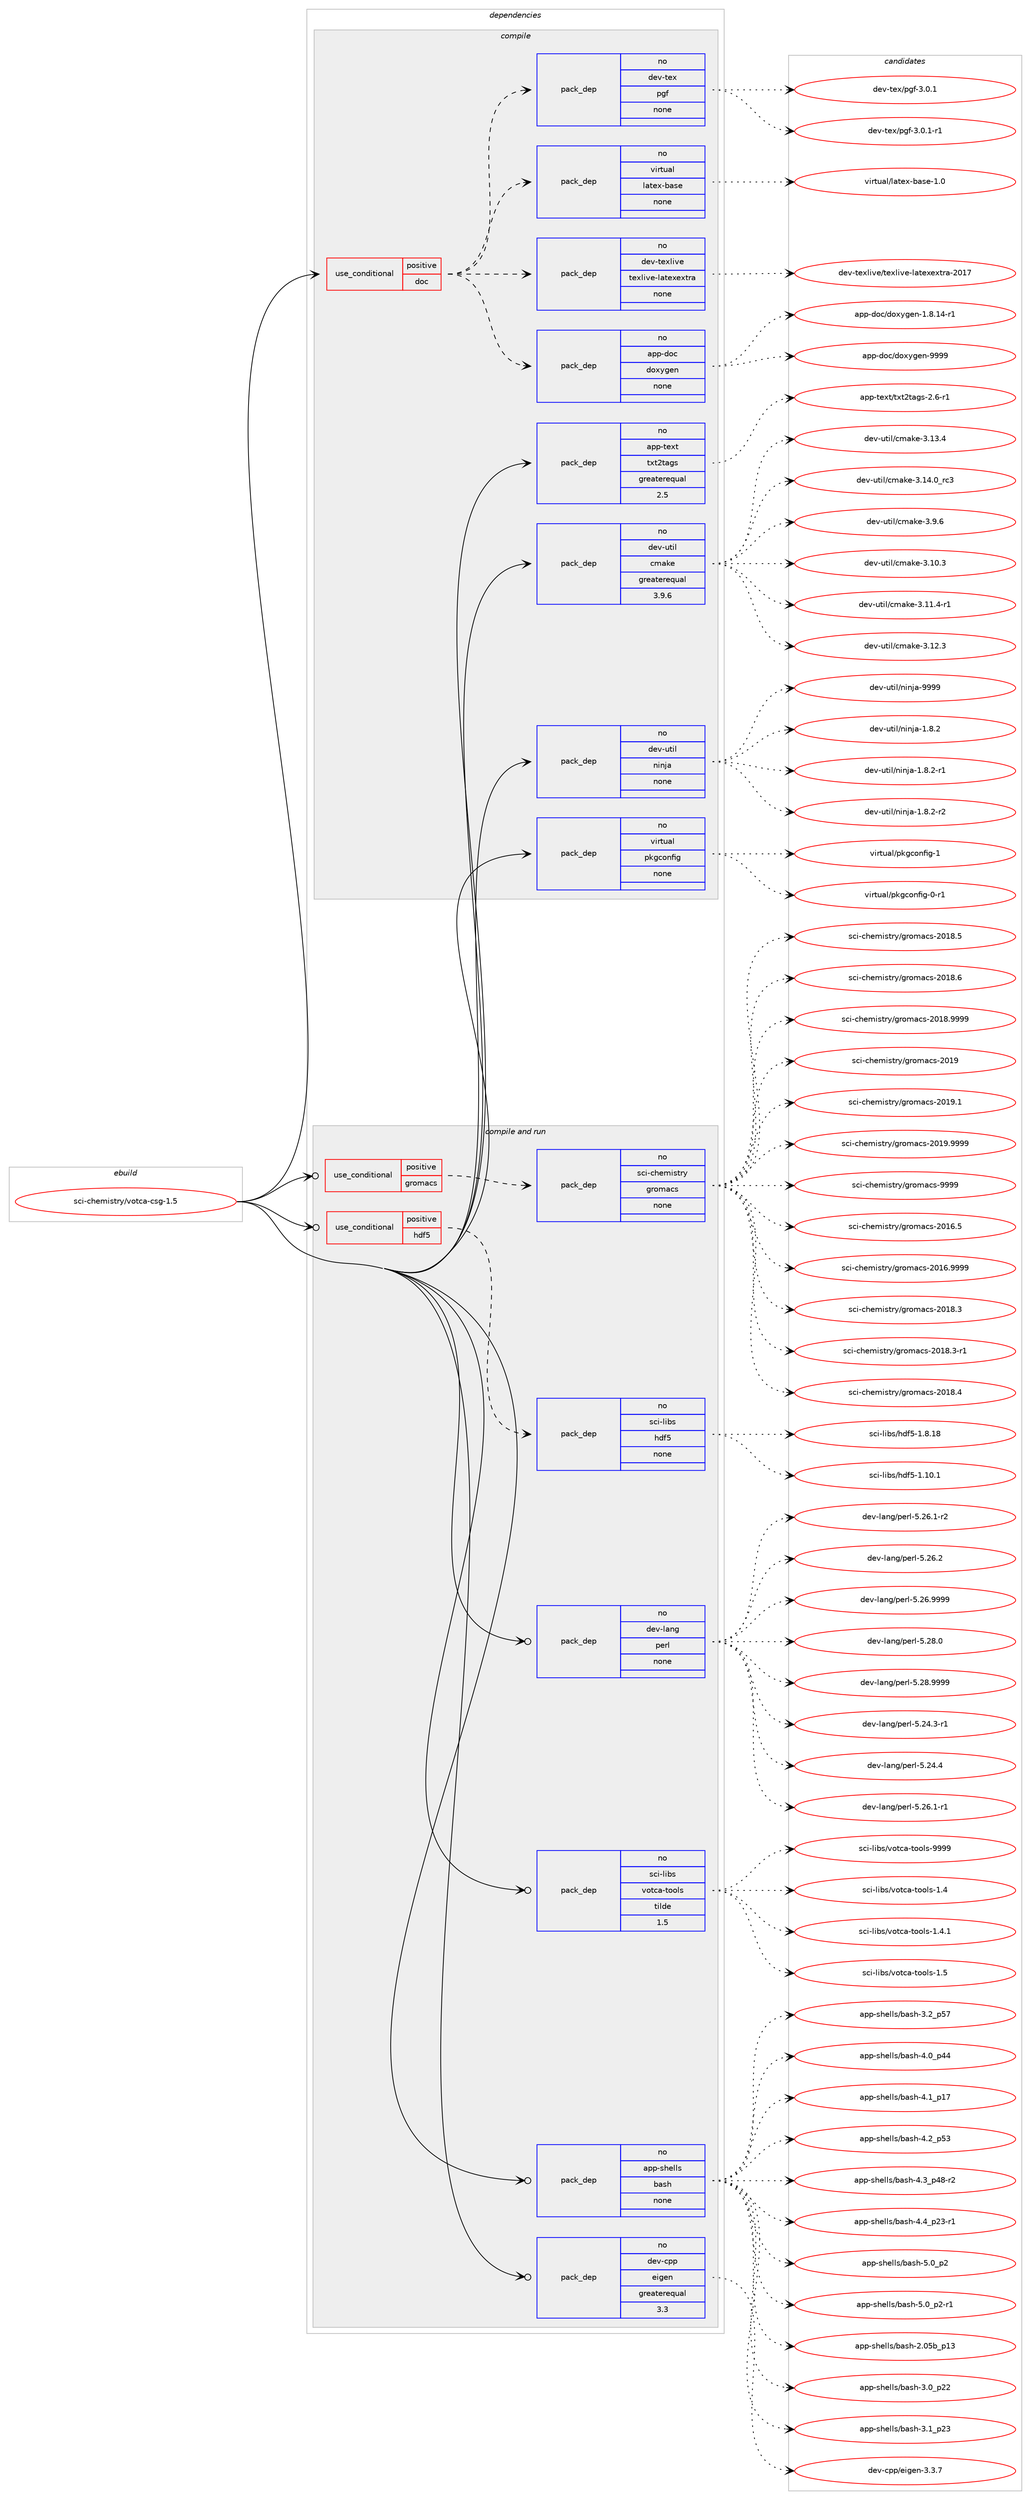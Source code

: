 digraph prolog {

# *************
# Graph options
# *************

newrank=true;
concentrate=true;
compound=true;
graph [rankdir=LR,fontname=Helvetica,fontsize=10,ranksep=1.5];#, ranksep=2.5, nodesep=0.2];
edge  [arrowhead=vee];
node  [fontname=Helvetica,fontsize=10];

# **********
# The ebuild
# **********

subgraph cluster_leftcol {
color=gray;
rank=same;
label=<<i>ebuild</i>>;
id [label="sci-chemistry/votca-csg-1.5", color=red, width=4, href="../sci-chemistry/votca-csg-1.5.svg"];
}

# ****************
# The dependencies
# ****************

subgraph cluster_midcol {
color=gray;
label=<<i>dependencies</i>>;
subgraph cluster_compile {
fillcolor="#eeeeee";
style=filled;
label=<<i>compile</i>>;
subgraph cond452540 {
dependency1688916 [label=<<TABLE BORDER="0" CELLBORDER="1" CELLSPACING="0" CELLPADDING="4"><TR><TD ROWSPAN="3" CELLPADDING="10">use_conditional</TD></TR><TR><TD>positive</TD></TR><TR><TD>doc</TD></TR></TABLE>>, shape=none, color=red];
subgraph pack1208717 {
dependency1688917 [label=<<TABLE BORDER="0" CELLBORDER="1" CELLSPACING="0" CELLPADDING="4" WIDTH="220"><TR><TD ROWSPAN="6" CELLPADDING="30">pack_dep</TD></TR><TR><TD WIDTH="110">no</TD></TR><TR><TD>app-doc</TD></TR><TR><TD>doxygen</TD></TR><TR><TD>none</TD></TR><TR><TD></TD></TR></TABLE>>, shape=none, color=blue];
}
dependency1688916:e -> dependency1688917:w [weight=20,style="dashed",arrowhead="vee"];
subgraph pack1208718 {
dependency1688918 [label=<<TABLE BORDER="0" CELLBORDER="1" CELLSPACING="0" CELLPADDING="4" WIDTH="220"><TR><TD ROWSPAN="6" CELLPADDING="30">pack_dep</TD></TR><TR><TD WIDTH="110">no</TD></TR><TR><TD>dev-texlive</TD></TR><TR><TD>texlive-latexextra</TD></TR><TR><TD>none</TD></TR><TR><TD></TD></TR></TABLE>>, shape=none, color=blue];
}
dependency1688916:e -> dependency1688918:w [weight=20,style="dashed",arrowhead="vee"];
subgraph pack1208719 {
dependency1688919 [label=<<TABLE BORDER="0" CELLBORDER="1" CELLSPACING="0" CELLPADDING="4" WIDTH="220"><TR><TD ROWSPAN="6" CELLPADDING="30">pack_dep</TD></TR><TR><TD WIDTH="110">no</TD></TR><TR><TD>virtual</TD></TR><TR><TD>latex-base</TD></TR><TR><TD>none</TD></TR><TR><TD></TD></TR></TABLE>>, shape=none, color=blue];
}
dependency1688916:e -> dependency1688919:w [weight=20,style="dashed",arrowhead="vee"];
subgraph pack1208720 {
dependency1688920 [label=<<TABLE BORDER="0" CELLBORDER="1" CELLSPACING="0" CELLPADDING="4" WIDTH="220"><TR><TD ROWSPAN="6" CELLPADDING="30">pack_dep</TD></TR><TR><TD WIDTH="110">no</TD></TR><TR><TD>dev-tex</TD></TR><TR><TD>pgf</TD></TR><TR><TD>none</TD></TR><TR><TD></TD></TR></TABLE>>, shape=none, color=blue];
}
dependency1688916:e -> dependency1688920:w [weight=20,style="dashed",arrowhead="vee"];
}
id:e -> dependency1688916:w [weight=20,style="solid",arrowhead="vee"];
subgraph pack1208721 {
dependency1688921 [label=<<TABLE BORDER="0" CELLBORDER="1" CELLSPACING="0" CELLPADDING="4" WIDTH="220"><TR><TD ROWSPAN="6" CELLPADDING="30">pack_dep</TD></TR><TR><TD WIDTH="110">no</TD></TR><TR><TD>app-text</TD></TR><TR><TD>txt2tags</TD></TR><TR><TD>greaterequal</TD></TR><TR><TD>2.5</TD></TR></TABLE>>, shape=none, color=blue];
}
id:e -> dependency1688921:w [weight=20,style="solid",arrowhead="vee"];
subgraph pack1208722 {
dependency1688922 [label=<<TABLE BORDER="0" CELLBORDER="1" CELLSPACING="0" CELLPADDING="4" WIDTH="220"><TR><TD ROWSPAN="6" CELLPADDING="30">pack_dep</TD></TR><TR><TD WIDTH="110">no</TD></TR><TR><TD>dev-util</TD></TR><TR><TD>cmake</TD></TR><TR><TD>greaterequal</TD></TR><TR><TD>3.9.6</TD></TR></TABLE>>, shape=none, color=blue];
}
id:e -> dependency1688922:w [weight=20,style="solid",arrowhead="vee"];
subgraph pack1208723 {
dependency1688923 [label=<<TABLE BORDER="0" CELLBORDER="1" CELLSPACING="0" CELLPADDING="4" WIDTH="220"><TR><TD ROWSPAN="6" CELLPADDING="30">pack_dep</TD></TR><TR><TD WIDTH="110">no</TD></TR><TR><TD>dev-util</TD></TR><TR><TD>ninja</TD></TR><TR><TD>none</TD></TR><TR><TD></TD></TR></TABLE>>, shape=none, color=blue];
}
id:e -> dependency1688923:w [weight=20,style="solid",arrowhead="vee"];
subgraph pack1208724 {
dependency1688924 [label=<<TABLE BORDER="0" CELLBORDER="1" CELLSPACING="0" CELLPADDING="4" WIDTH="220"><TR><TD ROWSPAN="6" CELLPADDING="30">pack_dep</TD></TR><TR><TD WIDTH="110">no</TD></TR><TR><TD>virtual</TD></TR><TR><TD>pkgconfig</TD></TR><TR><TD>none</TD></TR><TR><TD></TD></TR></TABLE>>, shape=none, color=blue];
}
id:e -> dependency1688924:w [weight=20,style="solid",arrowhead="vee"];
}
subgraph cluster_compileandrun {
fillcolor="#eeeeee";
style=filled;
label=<<i>compile and run</i>>;
subgraph cond452541 {
dependency1688925 [label=<<TABLE BORDER="0" CELLBORDER="1" CELLSPACING="0" CELLPADDING="4"><TR><TD ROWSPAN="3" CELLPADDING="10">use_conditional</TD></TR><TR><TD>positive</TD></TR><TR><TD>gromacs</TD></TR></TABLE>>, shape=none, color=red];
subgraph pack1208725 {
dependency1688926 [label=<<TABLE BORDER="0" CELLBORDER="1" CELLSPACING="0" CELLPADDING="4" WIDTH="220"><TR><TD ROWSPAN="6" CELLPADDING="30">pack_dep</TD></TR><TR><TD WIDTH="110">no</TD></TR><TR><TD>sci-chemistry</TD></TR><TR><TD>gromacs</TD></TR><TR><TD>none</TD></TR><TR><TD></TD></TR></TABLE>>, shape=none, color=blue];
}
dependency1688925:e -> dependency1688926:w [weight=20,style="dashed",arrowhead="vee"];
}
id:e -> dependency1688925:w [weight=20,style="solid",arrowhead="odotvee"];
subgraph cond452542 {
dependency1688927 [label=<<TABLE BORDER="0" CELLBORDER="1" CELLSPACING="0" CELLPADDING="4"><TR><TD ROWSPAN="3" CELLPADDING="10">use_conditional</TD></TR><TR><TD>positive</TD></TR><TR><TD>hdf5</TD></TR></TABLE>>, shape=none, color=red];
subgraph pack1208726 {
dependency1688928 [label=<<TABLE BORDER="0" CELLBORDER="1" CELLSPACING="0" CELLPADDING="4" WIDTH="220"><TR><TD ROWSPAN="6" CELLPADDING="30">pack_dep</TD></TR><TR><TD WIDTH="110">no</TD></TR><TR><TD>sci-libs</TD></TR><TR><TD>hdf5</TD></TR><TR><TD>none</TD></TR><TR><TD></TD></TR></TABLE>>, shape=none, color=blue];
}
dependency1688927:e -> dependency1688928:w [weight=20,style="dashed",arrowhead="vee"];
}
id:e -> dependency1688927:w [weight=20,style="solid",arrowhead="odotvee"];
subgraph pack1208727 {
dependency1688929 [label=<<TABLE BORDER="0" CELLBORDER="1" CELLSPACING="0" CELLPADDING="4" WIDTH="220"><TR><TD ROWSPAN="6" CELLPADDING="30">pack_dep</TD></TR><TR><TD WIDTH="110">no</TD></TR><TR><TD>app-shells</TD></TR><TR><TD>bash</TD></TR><TR><TD>none</TD></TR><TR><TD></TD></TR></TABLE>>, shape=none, color=blue];
}
id:e -> dependency1688929:w [weight=20,style="solid",arrowhead="odotvee"];
subgraph pack1208728 {
dependency1688930 [label=<<TABLE BORDER="0" CELLBORDER="1" CELLSPACING="0" CELLPADDING="4" WIDTH="220"><TR><TD ROWSPAN="6" CELLPADDING="30">pack_dep</TD></TR><TR><TD WIDTH="110">no</TD></TR><TR><TD>dev-cpp</TD></TR><TR><TD>eigen</TD></TR><TR><TD>greaterequal</TD></TR><TR><TD>3.3</TD></TR></TABLE>>, shape=none, color=blue];
}
id:e -> dependency1688930:w [weight=20,style="solid",arrowhead="odotvee"];
subgraph pack1208729 {
dependency1688931 [label=<<TABLE BORDER="0" CELLBORDER="1" CELLSPACING="0" CELLPADDING="4" WIDTH="220"><TR><TD ROWSPAN="6" CELLPADDING="30">pack_dep</TD></TR><TR><TD WIDTH="110">no</TD></TR><TR><TD>dev-lang</TD></TR><TR><TD>perl</TD></TR><TR><TD>none</TD></TR><TR><TD></TD></TR></TABLE>>, shape=none, color=blue];
}
id:e -> dependency1688931:w [weight=20,style="solid",arrowhead="odotvee"];
subgraph pack1208730 {
dependency1688932 [label=<<TABLE BORDER="0" CELLBORDER="1" CELLSPACING="0" CELLPADDING="4" WIDTH="220"><TR><TD ROWSPAN="6" CELLPADDING="30">pack_dep</TD></TR><TR><TD WIDTH="110">no</TD></TR><TR><TD>sci-libs</TD></TR><TR><TD>votca-tools</TD></TR><TR><TD>tilde</TD></TR><TR><TD>1.5</TD></TR></TABLE>>, shape=none, color=blue];
}
id:e -> dependency1688932:w [weight=20,style="solid",arrowhead="odotvee"];
}
subgraph cluster_run {
fillcolor="#eeeeee";
style=filled;
label=<<i>run</i>>;
}
}

# **************
# The candidates
# **************

subgraph cluster_choices {
rank=same;
color=gray;
label=<<i>candidates</i>>;

subgraph choice1208717 {
color=black;
nodesep=1;
choice97112112451001119947100111120121103101110454946564649524511449 [label="app-doc/doxygen-1.8.14-r1", color=red, width=4,href="../app-doc/doxygen-1.8.14-r1.svg"];
choice971121124510011199471001111201211031011104557575757 [label="app-doc/doxygen-9999", color=red, width=4,href="../app-doc/doxygen-9999.svg"];
dependency1688917:e -> choice97112112451001119947100111120121103101110454946564649524511449:w [style=dotted,weight="100"];
dependency1688917:e -> choice971121124510011199471001111201211031011104557575757:w [style=dotted,weight="100"];
}
subgraph choice1208718 {
color=black;
nodesep=1;
choice10010111845116101120108105118101471161011201081051181014510897116101120101120116114974550484955 [label="dev-texlive/texlive-latexextra-2017", color=red, width=4,href="../dev-texlive/texlive-latexextra-2017.svg"];
dependency1688918:e -> choice10010111845116101120108105118101471161011201081051181014510897116101120101120116114974550484955:w [style=dotted,weight="100"];
}
subgraph choice1208719 {
color=black;
nodesep=1;
choice11810511411611797108471089711610112045989711510145494648 [label="virtual/latex-base-1.0", color=red, width=4,href="../virtual/latex-base-1.0.svg"];
dependency1688919:e -> choice11810511411611797108471089711610112045989711510145494648:w [style=dotted,weight="100"];
}
subgraph choice1208720 {
color=black;
nodesep=1;
choice1001011184511610112047112103102455146484649 [label="dev-tex/pgf-3.0.1", color=red, width=4,href="../dev-tex/pgf-3.0.1.svg"];
choice10010111845116101120471121031024551464846494511449 [label="dev-tex/pgf-3.0.1-r1", color=red, width=4,href="../dev-tex/pgf-3.0.1-r1.svg"];
dependency1688920:e -> choice1001011184511610112047112103102455146484649:w [style=dotted,weight="100"];
dependency1688920:e -> choice10010111845116101120471121031024551464846494511449:w [style=dotted,weight="100"];
}
subgraph choice1208721 {
color=black;
nodesep=1;
choice9711211245116101120116471161201165011697103115455046544511449 [label="app-text/txt2tags-2.6-r1", color=red, width=4,href="../app-text/txt2tags-2.6-r1.svg"];
dependency1688921:e -> choice9711211245116101120116471161201165011697103115455046544511449:w [style=dotted,weight="100"];
}
subgraph choice1208722 {
color=black;
nodesep=1;
choice1001011184511711610510847991099710710145514649484651 [label="dev-util/cmake-3.10.3", color=red, width=4,href="../dev-util/cmake-3.10.3.svg"];
choice10010111845117116105108479910997107101455146494946524511449 [label="dev-util/cmake-3.11.4-r1", color=red, width=4,href="../dev-util/cmake-3.11.4-r1.svg"];
choice1001011184511711610510847991099710710145514649504651 [label="dev-util/cmake-3.12.3", color=red, width=4,href="../dev-util/cmake-3.12.3.svg"];
choice1001011184511711610510847991099710710145514649514652 [label="dev-util/cmake-3.13.4", color=red, width=4,href="../dev-util/cmake-3.13.4.svg"];
choice1001011184511711610510847991099710710145514649524648951149951 [label="dev-util/cmake-3.14.0_rc3", color=red, width=4,href="../dev-util/cmake-3.14.0_rc3.svg"];
choice10010111845117116105108479910997107101455146574654 [label="dev-util/cmake-3.9.6", color=red, width=4,href="../dev-util/cmake-3.9.6.svg"];
dependency1688922:e -> choice1001011184511711610510847991099710710145514649484651:w [style=dotted,weight="100"];
dependency1688922:e -> choice10010111845117116105108479910997107101455146494946524511449:w [style=dotted,weight="100"];
dependency1688922:e -> choice1001011184511711610510847991099710710145514649504651:w [style=dotted,weight="100"];
dependency1688922:e -> choice1001011184511711610510847991099710710145514649514652:w [style=dotted,weight="100"];
dependency1688922:e -> choice1001011184511711610510847991099710710145514649524648951149951:w [style=dotted,weight="100"];
dependency1688922:e -> choice10010111845117116105108479910997107101455146574654:w [style=dotted,weight="100"];
}
subgraph choice1208723 {
color=black;
nodesep=1;
choice100101118451171161051084711010511010697454946564650 [label="dev-util/ninja-1.8.2", color=red, width=4,href="../dev-util/ninja-1.8.2.svg"];
choice1001011184511711610510847110105110106974549465646504511449 [label="dev-util/ninja-1.8.2-r1", color=red, width=4,href="../dev-util/ninja-1.8.2-r1.svg"];
choice1001011184511711610510847110105110106974549465646504511450 [label="dev-util/ninja-1.8.2-r2", color=red, width=4,href="../dev-util/ninja-1.8.2-r2.svg"];
choice1001011184511711610510847110105110106974557575757 [label="dev-util/ninja-9999", color=red, width=4,href="../dev-util/ninja-9999.svg"];
dependency1688923:e -> choice100101118451171161051084711010511010697454946564650:w [style=dotted,weight="100"];
dependency1688923:e -> choice1001011184511711610510847110105110106974549465646504511449:w [style=dotted,weight="100"];
dependency1688923:e -> choice1001011184511711610510847110105110106974549465646504511450:w [style=dotted,weight="100"];
dependency1688923:e -> choice1001011184511711610510847110105110106974557575757:w [style=dotted,weight="100"];
}
subgraph choice1208724 {
color=black;
nodesep=1;
choice11810511411611797108471121071039911111010210510345484511449 [label="virtual/pkgconfig-0-r1", color=red, width=4,href="../virtual/pkgconfig-0-r1.svg"];
choice1181051141161179710847112107103991111101021051034549 [label="virtual/pkgconfig-1", color=red, width=4,href="../virtual/pkgconfig-1.svg"];
dependency1688924:e -> choice11810511411611797108471121071039911111010210510345484511449:w [style=dotted,weight="100"];
dependency1688924:e -> choice1181051141161179710847112107103991111101021051034549:w [style=dotted,weight="100"];
}
subgraph choice1208725 {
color=black;
nodesep=1;
choice11599105459910410110910511511611412147103114111109979911545504849544653 [label="sci-chemistry/gromacs-2016.5", color=red, width=4,href="../sci-chemistry/gromacs-2016.5.svg"];
choice11599105459910410110910511511611412147103114111109979911545504849544657575757 [label="sci-chemistry/gromacs-2016.9999", color=red, width=4,href="../sci-chemistry/gromacs-2016.9999.svg"];
choice11599105459910410110910511511611412147103114111109979911545504849564651 [label="sci-chemistry/gromacs-2018.3", color=red, width=4,href="../sci-chemistry/gromacs-2018.3.svg"];
choice115991054599104101109105115116114121471031141111099799115455048495646514511449 [label="sci-chemistry/gromacs-2018.3-r1", color=red, width=4,href="../sci-chemistry/gromacs-2018.3-r1.svg"];
choice11599105459910410110910511511611412147103114111109979911545504849564652 [label="sci-chemistry/gromacs-2018.4", color=red, width=4,href="../sci-chemistry/gromacs-2018.4.svg"];
choice11599105459910410110910511511611412147103114111109979911545504849564653 [label="sci-chemistry/gromacs-2018.5", color=red, width=4,href="../sci-chemistry/gromacs-2018.5.svg"];
choice11599105459910410110910511511611412147103114111109979911545504849564654 [label="sci-chemistry/gromacs-2018.6", color=red, width=4,href="../sci-chemistry/gromacs-2018.6.svg"];
choice11599105459910410110910511511611412147103114111109979911545504849564657575757 [label="sci-chemistry/gromacs-2018.9999", color=red, width=4,href="../sci-chemistry/gromacs-2018.9999.svg"];
choice1159910545991041011091051151161141214710311411110997991154550484957 [label="sci-chemistry/gromacs-2019", color=red, width=4,href="../sci-chemistry/gromacs-2019.svg"];
choice11599105459910410110910511511611412147103114111109979911545504849574649 [label="sci-chemistry/gromacs-2019.1", color=red, width=4,href="../sci-chemistry/gromacs-2019.1.svg"];
choice11599105459910410110910511511611412147103114111109979911545504849574657575757 [label="sci-chemistry/gromacs-2019.9999", color=red, width=4,href="../sci-chemistry/gromacs-2019.9999.svg"];
choice1159910545991041011091051151161141214710311411110997991154557575757 [label="sci-chemistry/gromacs-9999", color=red, width=4,href="../sci-chemistry/gromacs-9999.svg"];
dependency1688926:e -> choice11599105459910410110910511511611412147103114111109979911545504849544653:w [style=dotted,weight="100"];
dependency1688926:e -> choice11599105459910410110910511511611412147103114111109979911545504849544657575757:w [style=dotted,weight="100"];
dependency1688926:e -> choice11599105459910410110910511511611412147103114111109979911545504849564651:w [style=dotted,weight="100"];
dependency1688926:e -> choice115991054599104101109105115116114121471031141111099799115455048495646514511449:w [style=dotted,weight="100"];
dependency1688926:e -> choice11599105459910410110910511511611412147103114111109979911545504849564652:w [style=dotted,weight="100"];
dependency1688926:e -> choice11599105459910410110910511511611412147103114111109979911545504849564653:w [style=dotted,weight="100"];
dependency1688926:e -> choice11599105459910410110910511511611412147103114111109979911545504849564654:w [style=dotted,weight="100"];
dependency1688926:e -> choice11599105459910410110910511511611412147103114111109979911545504849564657575757:w [style=dotted,weight="100"];
dependency1688926:e -> choice1159910545991041011091051151161141214710311411110997991154550484957:w [style=dotted,weight="100"];
dependency1688926:e -> choice11599105459910410110910511511611412147103114111109979911545504849574649:w [style=dotted,weight="100"];
dependency1688926:e -> choice11599105459910410110910511511611412147103114111109979911545504849574657575757:w [style=dotted,weight="100"];
dependency1688926:e -> choice1159910545991041011091051151161141214710311411110997991154557575757:w [style=dotted,weight="100"];
}
subgraph choice1208726 {
color=black;
nodesep=1;
choice115991054510810598115471041001025345494649484649 [label="sci-libs/hdf5-1.10.1", color=red, width=4,href="../sci-libs/hdf5-1.10.1.svg"];
choice115991054510810598115471041001025345494656464956 [label="sci-libs/hdf5-1.8.18", color=red, width=4,href="../sci-libs/hdf5-1.8.18.svg"];
dependency1688928:e -> choice115991054510810598115471041001025345494649484649:w [style=dotted,weight="100"];
dependency1688928:e -> choice115991054510810598115471041001025345494656464956:w [style=dotted,weight="100"];
}
subgraph choice1208727 {
color=black;
nodesep=1;
choice9711211245115104101108108115479897115104455046485398951124951 [label="app-shells/bash-2.05b_p13", color=red, width=4,href="../app-shells/bash-2.05b_p13.svg"];
choice971121124511510410110810811547989711510445514648951125050 [label="app-shells/bash-3.0_p22", color=red, width=4,href="../app-shells/bash-3.0_p22.svg"];
choice971121124511510410110810811547989711510445514649951125051 [label="app-shells/bash-3.1_p23", color=red, width=4,href="../app-shells/bash-3.1_p23.svg"];
choice971121124511510410110810811547989711510445514650951125355 [label="app-shells/bash-3.2_p57", color=red, width=4,href="../app-shells/bash-3.2_p57.svg"];
choice971121124511510410110810811547989711510445524648951125252 [label="app-shells/bash-4.0_p44", color=red, width=4,href="../app-shells/bash-4.0_p44.svg"];
choice971121124511510410110810811547989711510445524649951124955 [label="app-shells/bash-4.1_p17", color=red, width=4,href="../app-shells/bash-4.1_p17.svg"];
choice971121124511510410110810811547989711510445524650951125351 [label="app-shells/bash-4.2_p53", color=red, width=4,href="../app-shells/bash-4.2_p53.svg"];
choice9711211245115104101108108115479897115104455246519511252564511450 [label="app-shells/bash-4.3_p48-r2", color=red, width=4,href="../app-shells/bash-4.3_p48-r2.svg"];
choice9711211245115104101108108115479897115104455246529511250514511449 [label="app-shells/bash-4.4_p23-r1", color=red, width=4,href="../app-shells/bash-4.4_p23-r1.svg"];
choice9711211245115104101108108115479897115104455346489511250 [label="app-shells/bash-5.0_p2", color=red, width=4,href="../app-shells/bash-5.0_p2.svg"];
choice97112112451151041011081081154798971151044553464895112504511449 [label="app-shells/bash-5.0_p2-r1", color=red, width=4,href="../app-shells/bash-5.0_p2-r1.svg"];
dependency1688929:e -> choice9711211245115104101108108115479897115104455046485398951124951:w [style=dotted,weight="100"];
dependency1688929:e -> choice971121124511510410110810811547989711510445514648951125050:w [style=dotted,weight="100"];
dependency1688929:e -> choice971121124511510410110810811547989711510445514649951125051:w [style=dotted,weight="100"];
dependency1688929:e -> choice971121124511510410110810811547989711510445514650951125355:w [style=dotted,weight="100"];
dependency1688929:e -> choice971121124511510410110810811547989711510445524648951125252:w [style=dotted,weight="100"];
dependency1688929:e -> choice971121124511510410110810811547989711510445524649951124955:w [style=dotted,weight="100"];
dependency1688929:e -> choice971121124511510410110810811547989711510445524650951125351:w [style=dotted,weight="100"];
dependency1688929:e -> choice9711211245115104101108108115479897115104455246519511252564511450:w [style=dotted,weight="100"];
dependency1688929:e -> choice9711211245115104101108108115479897115104455246529511250514511449:w [style=dotted,weight="100"];
dependency1688929:e -> choice9711211245115104101108108115479897115104455346489511250:w [style=dotted,weight="100"];
dependency1688929:e -> choice97112112451151041011081081154798971151044553464895112504511449:w [style=dotted,weight="100"];
}
subgraph choice1208728 {
color=black;
nodesep=1;
choice100101118459911211247101105103101110455146514655 [label="dev-cpp/eigen-3.3.7", color=red, width=4,href="../dev-cpp/eigen-3.3.7.svg"];
dependency1688930:e -> choice100101118459911211247101105103101110455146514655:w [style=dotted,weight="100"];
}
subgraph choice1208729 {
color=black;
nodesep=1;
choice100101118451089711010347112101114108455346505246514511449 [label="dev-lang/perl-5.24.3-r1", color=red, width=4,href="../dev-lang/perl-5.24.3-r1.svg"];
choice10010111845108971101034711210111410845534650524652 [label="dev-lang/perl-5.24.4", color=red, width=4,href="../dev-lang/perl-5.24.4.svg"];
choice100101118451089711010347112101114108455346505446494511449 [label="dev-lang/perl-5.26.1-r1", color=red, width=4,href="../dev-lang/perl-5.26.1-r1.svg"];
choice100101118451089711010347112101114108455346505446494511450 [label="dev-lang/perl-5.26.1-r2", color=red, width=4,href="../dev-lang/perl-5.26.1-r2.svg"];
choice10010111845108971101034711210111410845534650544650 [label="dev-lang/perl-5.26.2", color=red, width=4,href="../dev-lang/perl-5.26.2.svg"];
choice10010111845108971101034711210111410845534650544657575757 [label="dev-lang/perl-5.26.9999", color=red, width=4,href="../dev-lang/perl-5.26.9999.svg"];
choice10010111845108971101034711210111410845534650564648 [label="dev-lang/perl-5.28.0", color=red, width=4,href="../dev-lang/perl-5.28.0.svg"];
choice10010111845108971101034711210111410845534650564657575757 [label="dev-lang/perl-5.28.9999", color=red, width=4,href="../dev-lang/perl-5.28.9999.svg"];
dependency1688931:e -> choice100101118451089711010347112101114108455346505246514511449:w [style=dotted,weight="100"];
dependency1688931:e -> choice10010111845108971101034711210111410845534650524652:w [style=dotted,weight="100"];
dependency1688931:e -> choice100101118451089711010347112101114108455346505446494511449:w [style=dotted,weight="100"];
dependency1688931:e -> choice100101118451089711010347112101114108455346505446494511450:w [style=dotted,weight="100"];
dependency1688931:e -> choice10010111845108971101034711210111410845534650544650:w [style=dotted,weight="100"];
dependency1688931:e -> choice10010111845108971101034711210111410845534650544657575757:w [style=dotted,weight="100"];
dependency1688931:e -> choice10010111845108971101034711210111410845534650564648:w [style=dotted,weight="100"];
dependency1688931:e -> choice10010111845108971101034711210111410845534650564657575757:w [style=dotted,weight="100"];
}
subgraph choice1208730 {
color=black;
nodesep=1;
choice1159910545108105981154711811111699974511611111110811545494652 [label="sci-libs/votca-tools-1.4", color=red, width=4,href="../sci-libs/votca-tools-1.4.svg"];
choice11599105451081059811547118111116999745116111111108115454946524649 [label="sci-libs/votca-tools-1.4.1", color=red, width=4,href="../sci-libs/votca-tools-1.4.1.svg"];
choice1159910545108105981154711811111699974511611111110811545494653 [label="sci-libs/votca-tools-1.5", color=red, width=4,href="../sci-libs/votca-tools-1.5.svg"];
choice115991054510810598115471181111169997451161111111081154557575757 [label="sci-libs/votca-tools-9999", color=red, width=4,href="../sci-libs/votca-tools-9999.svg"];
dependency1688932:e -> choice1159910545108105981154711811111699974511611111110811545494652:w [style=dotted,weight="100"];
dependency1688932:e -> choice11599105451081059811547118111116999745116111111108115454946524649:w [style=dotted,weight="100"];
dependency1688932:e -> choice1159910545108105981154711811111699974511611111110811545494653:w [style=dotted,weight="100"];
dependency1688932:e -> choice115991054510810598115471181111169997451161111111081154557575757:w [style=dotted,weight="100"];
}
}

}
